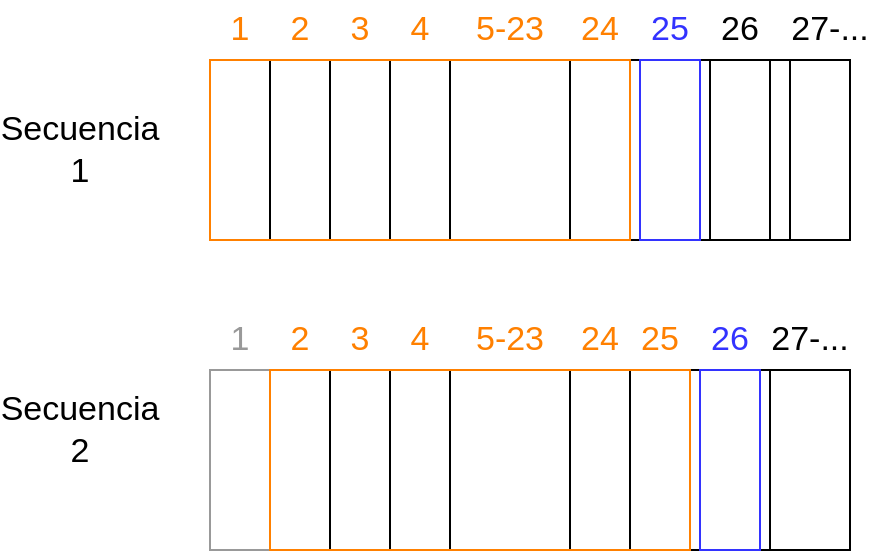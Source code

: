 <mxfile version="24.8.6">
  <diagram name="Page-1" id="cAf6Zu2uZX0i53InbWWP">
    <mxGraphModel dx="1420" dy="312" grid="1" gridSize="10" guides="1" tooltips="1" connect="1" arrows="1" fold="1" page="1" pageScale="1" pageWidth="850" pageHeight="1100" math="0" shadow="0">
      <root>
        <mxCell id="0" />
        <mxCell id="1" parent="0" />
        <mxCell id="j8jp6bXUN--TlR7MRFQ5-1" value="" style="rounded=0;whiteSpace=wrap;html=1;fontSize=17;" vertex="1" parent="1">
          <mxGeometry x="-80" y="340" width="320" height="90" as="geometry" />
        </mxCell>
        <mxCell id="j8jp6bXUN--TlR7MRFQ5-2" value="" style="rounded=0;whiteSpace=wrap;html=1;fontSize=17;" vertex="1" parent="1">
          <mxGeometry x="-80" y="340" width="30" height="90" as="geometry" />
        </mxCell>
        <mxCell id="j8jp6bXUN--TlR7MRFQ5-3" value="" style="rounded=0;whiteSpace=wrap;html=1;fontSize=17;" vertex="1" parent="1">
          <mxGeometry x="-50" y="340" width="30" height="90" as="geometry" />
        </mxCell>
        <mxCell id="j8jp6bXUN--TlR7MRFQ5-4" value="" style="rounded=0;whiteSpace=wrap;html=1;fontSize=17;" vertex="1" parent="1">
          <mxGeometry x="-20" y="340" width="30" height="90" as="geometry" />
        </mxCell>
        <mxCell id="j8jp6bXUN--TlR7MRFQ5-5" value="" style="rounded=0;whiteSpace=wrap;html=1;fontSize=17;" vertex="1" parent="1">
          <mxGeometry x="10" y="340" width="30" height="90" as="geometry" />
        </mxCell>
        <mxCell id="j8jp6bXUN--TlR7MRFQ5-6" value="" style="rounded=0;whiteSpace=wrap;html=1;fontSize=17;" vertex="1" parent="1">
          <mxGeometry x="40" y="340" width="60" height="90" as="geometry" />
        </mxCell>
        <mxCell id="j8jp6bXUN--TlR7MRFQ5-7" value="&lt;font color=&quot;#ff8000&quot; style=&quot;font-size: 17px;&quot;&gt;1&lt;/font&gt;" style="text;html=1;align=center;verticalAlign=middle;whiteSpace=wrap;rounded=0;fontSize=17;" vertex="1" parent="1">
          <mxGeometry x="-95" y="310" width="60" height="30" as="geometry" />
        </mxCell>
        <mxCell id="j8jp6bXUN--TlR7MRFQ5-8" value="&lt;font color=&quot;#ff8000&quot; style=&quot;font-size: 17px;&quot;&gt;2&lt;/font&gt;" style="text;html=1;align=center;verticalAlign=middle;whiteSpace=wrap;rounded=0;fontSize=17;" vertex="1" parent="1">
          <mxGeometry x="-65" y="310" width="60" height="30" as="geometry" />
        </mxCell>
        <mxCell id="j8jp6bXUN--TlR7MRFQ5-9" value="&lt;font color=&quot;#ff8000&quot; style=&quot;font-size: 17px;&quot;&gt;3&lt;/font&gt;" style="text;html=1;align=center;verticalAlign=middle;whiteSpace=wrap;rounded=0;fontSize=17;" vertex="1" parent="1">
          <mxGeometry x="-35" y="310" width="60" height="30" as="geometry" />
        </mxCell>
        <mxCell id="j8jp6bXUN--TlR7MRFQ5-10" value="&lt;font color=&quot;#ff8000&quot; style=&quot;font-size: 17px;&quot;&gt;4&lt;/font&gt;" style="text;html=1;align=center;verticalAlign=middle;whiteSpace=wrap;rounded=0;fontSize=17;" vertex="1" parent="1">
          <mxGeometry x="-5" y="310" width="60" height="30" as="geometry" />
        </mxCell>
        <mxCell id="j8jp6bXUN--TlR7MRFQ5-11" value="&lt;font color=&quot;#ff8000&quot; style=&quot;font-size: 17px;&quot;&gt;5-23&lt;/font&gt;" style="text;html=1;align=center;verticalAlign=middle;whiteSpace=wrap;rounded=0;fontSize=17;" vertex="1" parent="1">
          <mxGeometry x="40" y="310" width="60" height="30" as="geometry" />
        </mxCell>
        <mxCell id="j8jp6bXUN--TlR7MRFQ5-13" value="" style="rounded=0;whiteSpace=wrap;html=1;fontSize=17;" vertex="1" parent="1">
          <mxGeometry x="100" y="340" width="30" height="90" as="geometry" />
        </mxCell>
        <mxCell id="j8jp6bXUN--TlR7MRFQ5-14" value="&lt;font color=&quot;#ff8000&quot; style=&quot;font-size: 17px;&quot;&gt;24&lt;/font&gt;" style="text;html=1;align=center;verticalAlign=middle;whiteSpace=wrap;rounded=0;fontSize=17;" vertex="1" parent="1">
          <mxGeometry x="85" y="310" width="60" height="30" as="geometry" />
        </mxCell>
        <mxCell id="j8jp6bXUN--TlR7MRFQ5-15" value="" style="rounded=0;whiteSpace=wrap;html=1;strokeColor=#3333FF;fontSize=17;" vertex="1" parent="1">
          <mxGeometry x="135" y="340" width="30" height="90" as="geometry" />
        </mxCell>
        <mxCell id="j8jp6bXUN--TlR7MRFQ5-16" value="&lt;font color=&quot;#3333ff&quot; style=&quot;font-size: 17px;&quot;&gt;25&lt;/font&gt;" style="text;html=1;align=center;verticalAlign=middle;whiteSpace=wrap;rounded=0;fontSize=17;" vertex="1" parent="1">
          <mxGeometry x="120" y="310" width="60" height="30" as="geometry" />
        </mxCell>
        <mxCell id="j8jp6bXUN--TlR7MRFQ5-17" value="" style="rounded=0;whiteSpace=wrap;html=1;fillColor=none;strokeColor=#FF8000;fontSize=17;" vertex="1" parent="1">
          <mxGeometry x="-80" y="340" width="210" height="90" as="geometry" />
        </mxCell>
        <mxCell id="j8jp6bXUN--TlR7MRFQ5-19" value="26" style="text;html=1;align=center;verticalAlign=middle;whiteSpace=wrap;rounded=0;fontSize=17;" vertex="1" parent="1">
          <mxGeometry x="155" y="310" width="60" height="30" as="geometry" />
        </mxCell>
        <mxCell id="j8jp6bXUN--TlR7MRFQ5-20" value="Secuencia 1" style="text;html=1;align=center;verticalAlign=middle;whiteSpace=wrap;rounded=0;fontSize=17;" vertex="1" parent="1">
          <mxGeometry x="-180" y="370" width="70" height="30" as="geometry" />
        </mxCell>
        <mxCell id="j8jp6bXUN--TlR7MRFQ5-39" value="Secuencia 2" style="text;html=1;align=center;verticalAlign=middle;whiteSpace=wrap;rounded=0;fontSize=17;" vertex="1" parent="1">
          <mxGeometry x="-180" y="510" width="70" height="30" as="geometry" />
        </mxCell>
        <mxCell id="j8jp6bXUN--TlR7MRFQ5-40" value="" style="rounded=0;whiteSpace=wrap;html=1;strokeColor=#000000;fontSize=17;" vertex="1" parent="1">
          <mxGeometry x="170" y="340" width="30" height="90" as="geometry" />
        </mxCell>
        <mxCell id="j8jp6bXUN--TlR7MRFQ5-41" value="" style="rounded=0;whiteSpace=wrap;html=1;strokeColor=#000000;fontSize=17;" vertex="1" parent="1">
          <mxGeometry x="210" y="340" width="30" height="90" as="geometry" />
        </mxCell>
        <mxCell id="j8jp6bXUN--TlR7MRFQ5-42" value="27-..." style="text;html=1;align=center;verticalAlign=middle;whiteSpace=wrap;rounded=0;fontSize=17;" vertex="1" parent="1">
          <mxGeometry x="200" y="310" width="60" height="30" as="geometry" />
        </mxCell>
        <mxCell id="j8jp6bXUN--TlR7MRFQ5-43" value="" style="rounded=0;whiteSpace=wrap;html=1;fontSize=17;" vertex="1" parent="1">
          <mxGeometry x="-80" y="495" width="320" height="90" as="geometry" />
        </mxCell>
        <mxCell id="j8jp6bXUN--TlR7MRFQ5-44" value="" style="rounded=0;whiteSpace=wrap;html=1;strokeColor=#999999;fontSize=17;" vertex="1" parent="1">
          <mxGeometry x="-80" y="495" width="30" height="90" as="geometry" />
        </mxCell>
        <mxCell id="j8jp6bXUN--TlR7MRFQ5-45" value="" style="rounded=0;whiteSpace=wrap;html=1;fontSize=17;" vertex="1" parent="1">
          <mxGeometry x="-50" y="495" width="30" height="90" as="geometry" />
        </mxCell>
        <mxCell id="j8jp6bXUN--TlR7MRFQ5-46" value="" style="rounded=0;whiteSpace=wrap;html=1;fontSize=17;" vertex="1" parent="1">
          <mxGeometry x="-20" y="495" width="30" height="90" as="geometry" />
        </mxCell>
        <mxCell id="j8jp6bXUN--TlR7MRFQ5-47" value="" style="rounded=0;whiteSpace=wrap;html=1;fontSize=17;" vertex="1" parent="1">
          <mxGeometry x="10" y="495" width="30" height="90" as="geometry" />
        </mxCell>
        <mxCell id="j8jp6bXUN--TlR7MRFQ5-48" value="" style="rounded=0;whiteSpace=wrap;html=1;fontSize=17;" vertex="1" parent="1">
          <mxGeometry x="40" y="495" width="60" height="90" as="geometry" />
        </mxCell>
        <mxCell id="j8jp6bXUN--TlR7MRFQ5-49" value="&lt;font color=&quot;#ff8000&quot; style=&quot;font-size: 17px;&quot;&gt;2&lt;/font&gt;" style="text;html=1;align=center;verticalAlign=middle;whiteSpace=wrap;rounded=0;fontSize=17;" vertex="1" parent="1">
          <mxGeometry x="-65" y="465" width="60" height="30" as="geometry" />
        </mxCell>
        <mxCell id="j8jp6bXUN--TlR7MRFQ5-50" value="&lt;font color=&quot;#ff8000&quot; style=&quot;font-size: 17px;&quot;&gt;3&lt;/font&gt;" style="text;html=1;align=center;verticalAlign=middle;whiteSpace=wrap;rounded=0;fontSize=17;" vertex="1" parent="1">
          <mxGeometry x="-35" y="465" width="60" height="30" as="geometry" />
        </mxCell>
        <mxCell id="j8jp6bXUN--TlR7MRFQ5-51" value="&lt;font color=&quot;#ff8000&quot; style=&quot;font-size: 17px;&quot;&gt;4&lt;/font&gt;" style="text;html=1;align=center;verticalAlign=middle;whiteSpace=wrap;rounded=0;fontSize=17;" vertex="1" parent="1">
          <mxGeometry x="-5" y="465" width="60" height="30" as="geometry" />
        </mxCell>
        <mxCell id="j8jp6bXUN--TlR7MRFQ5-52" value="&lt;font color=&quot;#ff8000&quot; style=&quot;font-size: 17px;&quot;&gt;5-23&lt;/font&gt;" style="text;html=1;align=center;verticalAlign=middle;whiteSpace=wrap;rounded=0;fontSize=17;" vertex="1" parent="1">
          <mxGeometry x="40" y="465" width="60" height="30" as="geometry" />
        </mxCell>
        <mxCell id="j8jp6bXUN--TlR7MRFQ5-53" value="" style="rounded=0;whiteSpace=wrap;html=1;fontSize=17;" vertex="1" parent="1">
          <mxGeometry x="100" y="495" width="30" height="90" as="geometry" />
        </mxCell>
        <mxCell id="j8jp6bXUN--TlR7MRFQ5-54" value="&lt;font color=&quot;#ff8000&quot; style=&quot;font-size: 17px;&quot;&gt;24&lt;/font&gt;" style="text;html=1;align=center;verticalAlign=middle;whiteSpace=wrap;rounded=0;fontSize=17;" vertex="1" parent="1">
          <mxGeometry x="85" y="465" width="60" height="30" as="geometry" />
        </mxCell>
        <mxCell id="j8jp6bXUN--TlR7MRFQ5-55" value="" style="rounded=0;whiteSpace=wrap;html=1;strokeColor=#000000;fontSize=17;" vertex="1" parent="1">
          <mxGeometry x="130" y="495" width="30" height="90" as="geometry" />
        </mxCell>
        <mxCell id="j8jp6bXUN--TlR7MRFQ5-56" value="&lt;font color=&quot;#ff8000&quot; style=&quot;font-size: 17px;&quot;&gt;25&lt;/font&gt;" style="text;html=1;align=center;verticalAlign=middle;whiteSpace=wrap;rounded=0;fontSize=17;" vertex="1" parent="1">
          <mxGeometry x="115" y="465" width="60" height="30" as="geometry" />
        </mxCell>
        <mxCell id="j8jp6bXUN--TlR7MRFQ5-57" value="" style="rounded=0;whiteSpace=wrap;html=1;fillColor=none;strokeColor=#FF8000;fontSize=17;" vertex="1" parent="1">
          <mxGeometry x="-50" y="495" width="210" height="90" as="geometry" />
        </mxCell>
        <mxCell id="j8jp6bXUN--TlR7MRFQ5-58" value="&lt;font color=&quot;#3333ff&quot; style=&quot;font-size: 17px;&quot;&gt;26&lt;/font&gt;" style="text;html=1;align=center;verticalAlign=middle;whiteSpace=wrap;rounded=0;fontSize=17;" vertex="1" parent="1">
          <mxGeometry x="150" y="465" width="60" height="30" as="geometry" />
        </mxCell>
        <mxCell id="j8jp6bXUN--TlR7MRFQ5-59" value="" style="rounded=0;whiteSpace=wrap;html=1;strokeColor=#3333FF;fontSize=17;" vertex="1" parent="1">
          <mxGeometry x="165" y="495" width="30" height="90" as="geometry" />
        </mxCell>
        <mxCell id="j8jp6bXUN--TlR7MRFQ5-60" value="" style="rounded=0;whiteSpace=wrap;html=1;strokeColor=#000000;fontSize=17;" vertex="1" parent="1">
          <mxGeometry x="200" y="495" width="40" height="90" as="geometry" />
        </mxCell>
        <mxCell id="j8jp6bXUN--TlR7MRFQ5-61" value="27-..." style="text;html=1;align=center;verticalAlign=middle;whiteSpace=wrap;rounded=0;fontSize=17;" vertex="1" parent="1">
          <mxGeometry x="190" y="465" width="60" height="30" as="geometry" />
        </mxCell>
        <mxCell id="j8jp6bXUN--TlR7MRFQ5-62" value="&lt;font color=&quot;#999999&quot; style=&quot;font-size: 17px;&quot;&gt;1&lt;/font&gt;" style="text;html=1;align=center;verticalAlign=middle;whiteSpace=wrap;rounded=0;fontSize=17;" vertex="1" parent="1">
          <mxGeometry x="-95" y="465" width="60" height="30" as="geometry" />
        </mxCell>
      </root>
    </mxGraphModel>
  </diagram>
</mxfile>
